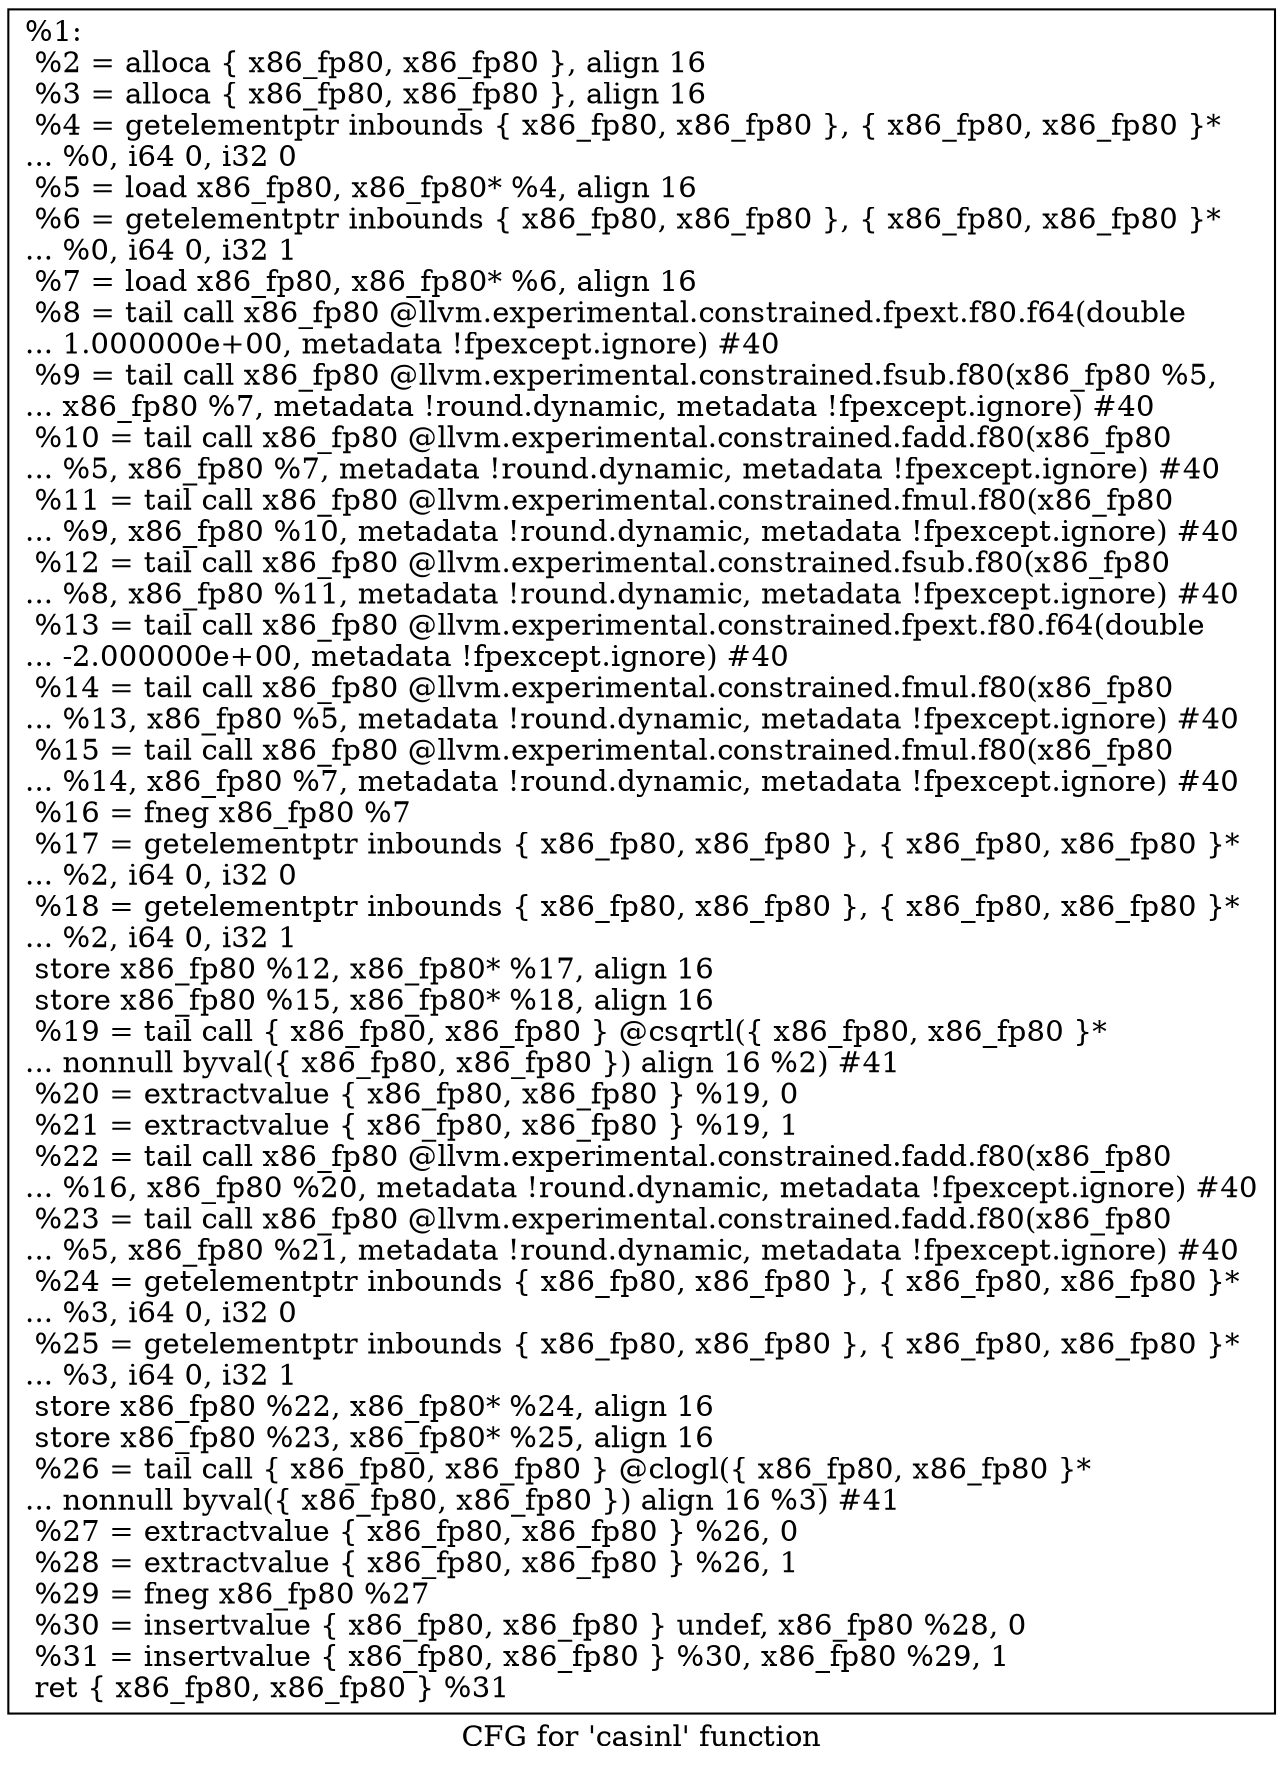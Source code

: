 digraph "CFG for 'casinl' function" {
	label="CFG for 'casinl' function";

	Node0x16bdfd0 [shape=record,label="{%1:\l  %2 = alloca \{ x86_fp80, x86_fp80 \}, align 16\l  %3 = alloca \{ x86_fp80, x86_fp80 \}, align 16\l  %4 = getelementptr inbounds \{ x86_fp80, x86_fp80 \}, \{ x86_fp80, x86_fp80 \}*\l... %0, i64 0, i32 0\l  %5 = load x86_fp80, x86_fp80* %4, align 16\l  %6 = getelementptr inbounds \{ x86_fp80, x86_fp80 \}, \{ x86_fp80, x86_fp80 \}*\l... %0, i64 0, i32 1\l  %7 = load x86_fp80, x86_fp80* %6, align 16\l  %8 = tail call x86_fp80 @llvm.experimental.constrained.fpext.f80.f64(double\l... 1.000000e+00, metadata !fpexcept.ignore) #40\l  %9 = tail call x86_fp80 @llvm.experimental.constrained.fsub.f80(x86_fp80 %5,\l... x86_fp80 %7, metadata !round.dynamic, metadata !fpexcept.ignore) #40\l  %10 = tail call x86_fp80 @llvm.experimental.constrained.fadd.f80(x86_fp80\l... %5, x86_fp80 %7, metadata !round.dynamic, metadata !fpexcept.ignore) #40\l  %11 = tail call x86_fp80 @llvm.experimental.constrained.fmul.f80(x86_fp80\l... %9, x86_fp80 %10, metadata !round.dynamic, metadata !fpexcept.ignore) #40\l  %12 = tail call x86_fp80 @llvm.experimental.constrained.fsub.f80(x86_fp80\l... %8, x86_fp80 %11, metadata !round.dynamic, metadata !fpexcept.ignore) #40\l  %13 = tail call x86_fp80 @llvm.experimental.constrained.fpext.f80.f64(double\l... -2.000000e+00, metadata !fpexcept.ignore) #40\l  %14 = tail call x86_fp80 @llvm.experimental.constrained.fmul.f80(x86_fp80\l... %13, x86_fp80 %5, metadata !round.dynamic, metadata !fpexcept.ignore) #40\l  %15 = tail call x86_fp80 @llvm.experimental.constrained.fmul.f80(x86_fp80\l... %14, x86_fp80 %7, metadata !round.dynamic, metadata !fpexcept.ignore) #40\l  %16 = fneg x86_fp80 %7\l  %17 = getelementptr inbounds \{ x86_fp80, x86_fp80 \}, \{ x86_fp80, x86_fp80 \}*\l... %2, i64 0, i32 0\l  %18 = getelementptr inbounds \{ x86_fp80, x86_fp80 \}, \{ x86_fp80, x86_fp80 \}*\l... %2, i64 0, i32 1\l  store x86_fp80 %12, x86_fp80* %17, align 16\l  store x86_fp80 %15, x86_fp80* %18, align 16\l  %19 = tail call \{ x86_fp80, x86_fp80 \} @csqrtl(\{ x86_fp80, x86_fp80 \}*\l... nonnull byval(\{ x86_fp80, x86_fp80 \}) align 16 %2) #41\l  %20 = extractvalue \{ x86_fp80, x86_fp80 \} %19, 0\l  %21 = extractvalue \{ x86_fp80, x86_fp80 \} %19, 1\l  %22 = tail call x86_fp80 @llvm.experimental.constrained.fadd.f80(x86_fp80\l... %16, x86_fp80 %20, metadata !round.dynamic, metadata !fpexcept.ignore) #40\l  %23 = tail call x86_fp80 @llvm.experimental.constrained.fadd.f80(x86_fp80\l... %5, x86_fp80 %21, metadata !round.dynamic, metadata !fpexcept.ignore) #40\l  %24 = getelementptr inbounds \{ x86_fp80, x86_fp80 \}, \{ x86_fp80, x86_fp80 \}*\l... %3, i64 0, i32 0\l  %25 = getelementptr inbounds \{ x86_fp80, x86_fp80 \}, \{ x86_fp80, x86_fp80 \}*\l... %3, i64 0, i32 1\l  store x86_fp80 %22, x86_fp80* %24, align 16\l  store x86_fp80 %23, x86_fp80* %25, align 16\l  %26 = tail call \{ x86_fp80, x86_fp80 \} @clogl(\{ x86_fp80, x86_fp80 \}*\l... nonnull byval(\{ x86_fp80, x86_fp80 \}) align 16 %3) #41\l  %27 = extractvalue \{ x86_fp80, x86_fp80 \} %26, 0\l  %28 = extractvalue \{ x86_fp80, x86_fp80 \} %26, 1\l  %29 = fneg x86_fp80 %27\l  %30 = insertvalue \{ x86_fp80, x86_fp80 \} undef, x86_fp80 %28, 0\l  %31 = insertvalue \{ x86_fp80, x86_fp80 \} %30, x86_fp80 %29, 1\l  ret \{ x86_fp80, x86_fp80 \} %31\l}"];
}

